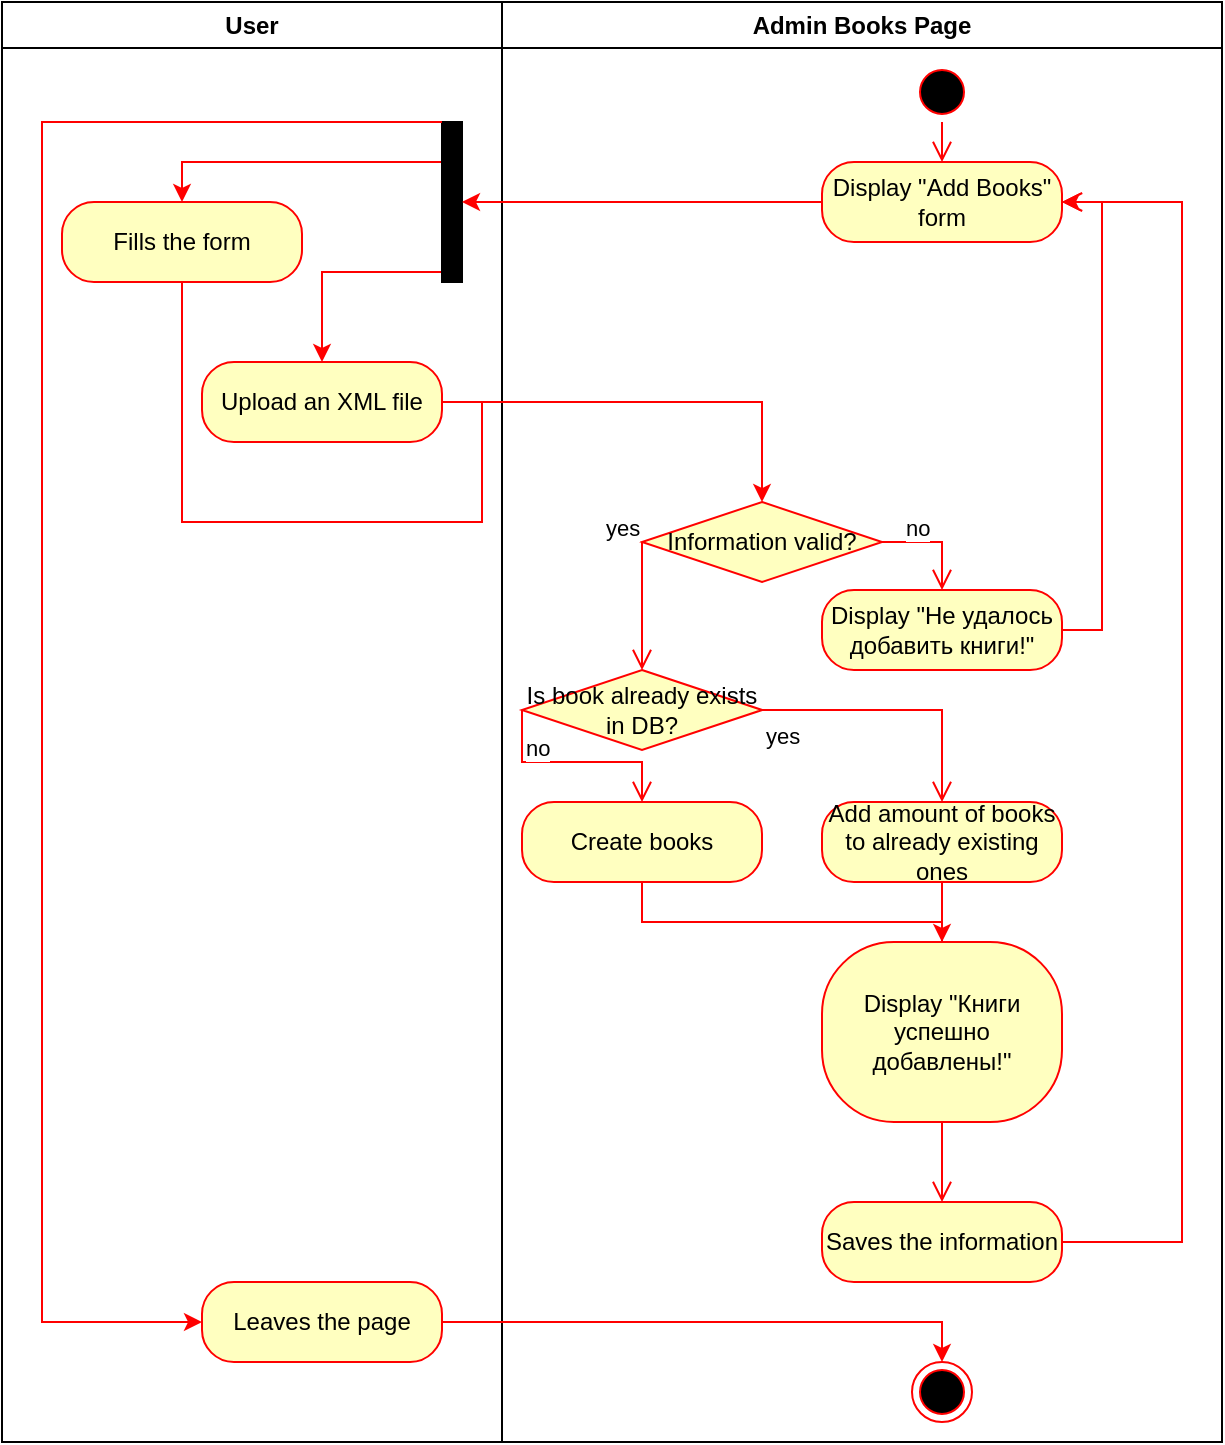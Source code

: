 <mxfile version="23.1.1" type="device">
  <diagram name="Страница — 1" id="CuNzeYtsO5LG5YSS1-Ol">
    <mxGraphModel dx="1532" dy="872" grid="1" gridSize="10" guides="1" tooltips="1" connect="1" arrows="1" fold="1" page="1" pageScale="1" pageWidth="1169" pageHeight="827" math="0" shadow="0">
      <root>
        <mxCell id="0" />
        <mxCell id="1" parent="0" />
        <mxCell id="p64gzMTPwt9XWlwHVPlz-1" value="User" style="swimlane;whiteSpace=wrap;html=1;" parent="1" vertex="1">
          <mxGeometry x="70" y="40" width="250" height="720" as="geometry" />
        </mxCell>
        <mxCell id="p64gzMTPwt9XWlwHVPlz-3" value="Fills the form" style="rounded=1;whiteSpace=wrap;html=1;arcSize=40;fontColor=#000000;fillColor=#ffffc0;strokeColor=#ff0000;" parent="p64gzMTPwt9XWlwHVPlz-1" vertex="1">
          <mxGeometry x="30" y="100" width="120" height="40" as="geometry" />
        </mxCell>
        <mxCell id="p64gzMTPwt9XWlwHVPlz-29" value="Upload an XML file" style="rounded=1;whiteSpace=wrap;html=1;arcSize=40;fontColor=#000000;fillColor=#ffffc0;strokeColor=#ff0000;" parent="p64gzMTPwt9XWlwHVPlz-1" vertex="1">
          <mxGeometry x="100" y="180" width="120" height="40" as="geometry" />
        </mxCell>
        <mxCell id="DOqggEpfExDYHU-E0ke2-13" style="edgeStyle=orthogonalEdgeStyle;rounded=0;orthogonalLoop=1;jettySize=auto;html=1;curved=0;entryX=0.5;entryY=0;entryDx=0;entryDy=0;strokeColor=#FF0000;" edge="1" parent="p64gzMTPwt9XWlwHVPlz-1" source="DOqggEpfExDYHU-E0ke2-12" target="p64gzMTPwt9XWlwHVPlz-3">
          <mxGeometry relative="1" as="geometry">
            <mxPoint x="210" y="100" as="sourcePoint" />
            <Array as="points">
              <mxPoint x="90" y="80" />
            </Array>
          </mxGeometry>
        </mxCell>
        <mxCell id="DOqggEpfExDYHU-E0ke2-14" style="edgeStyle=orthogonalEdgeStyle;rounded=0;orthogonalLoop=1;jettySize=auto;html=1;curved=0;exitX=0;exitY=1;exitDx=0;exitDy=-5;exitPerimeter=0;entryX=0.5;entryY=0;entryDx=0;entryDy=0;strokeColor=#FF0000;" edge="1" parent="p64gzMTPwt9XWlwHVPlz-1" source="DOqggEpfExDYHU-E0ke2-12" target="p64gzMTPwt9XWlwHVPlz-29">
          <mxGeometry relative="1" as="geometry" />
        </mxCell>
        <mxCell id="DOqggEpfExDYHU-E0ke2-12" value="" style="html=1;points=[[0,0,0,0,5],[0,1,0,0,-5],[1,0,0,0,5],[1,1,0,0,-5]];perimeter=orthogonalPerimeter;outlineConnect=0;targetShapes=umlLifeline;portConstraint=eastwest;newEdgeStyle={&quot;curved&quot;:0,&quot;rounded&quot;:0};fillColor=#000000;" vertex="1" parent="p64gzMTPwt9XWlwHVPlz-1">
          <mxGeometry x="220" y="60" width="10" height="80" as="geometry" />
        </mxCell>
        <mxCell id="DOqggEpfExDYHU-E0ke2-31" style="edgeStyle=orthogonalEdgeStyle;rounded=0;orthogonalLoop=1;jettySize=auto;html=1;curved=0;exitX=0.5;exitY=1;exitDx=0;exitDy=0;strokeColor=#FF0000;endArrow=none;endFill=0;" edge="1" parent="p64gzMTPwt9XWlwHVPlz-1" source="p64gzMTPwt9XWlwHVPlz-3">
          <mxGeometry relative="1" as="geometry">
            <mxPoint x="115" y="170" as="sourcePoint" />
            <mxPoint x="240" y="200" as="targetPoint" />
            <Array as="points">
              <mxPoint x="90" y="260" />
              <mxPoint x="240" y="260" />
            </Array>
          </mxGeometry>
        </mxCell>
        <mxCell id="DOqggEpfExDYHU-E0ke2-32" style="edgeStyle=orthogonalEdgeStyle;rounded=0;orthogonalLoop=1;jettySize=auto;html=1;curved=0;strokeColor=#FF0000;entryX=0;entryY=0.5;entryDx=0;entryDy=0;" edge="1" parent="p64gzMTPwt9XWlwHVPlz-1" target="DOqggEpfExDYHU-E0ke2-33">
          <mxGeometry relative="1" as="geometry">
            <mxPoint x="220" y="60" as="sourcePoint" />
            <mxPoint x="100" y="672.0" as="targetPoint" />
            <Array as="points">
              <mxPoint x="20" y="60" />
              <mxPoint x="20" y="660" />
            </Array>
          </mxGeometry>
        </mxCell>
        <mxCell id="DOqggEpfExDYHU-E0ke2-33" value="Leaves the page" style="rounded=1;whiteSpace=wrap;html=1;arcSize=40;fontColor=#000000;fillColor=#ffffc0;strokeColor=#ff0000;" vertex="1" parent="p64gzMTPwt9XWlwHVPlz-1">
          <mxGeometry x="100" y="640" width="120" height="40" as="geometry" />
        </mxCell>
        <mxCell id="p64gzMTPwt9XWlwHVPlz-2" value="Admin Books Page" style="swimlane;whiteSpace=wrap;html=1;" parent="1" vertex="1">
          <mxGeometry x="320" y="40" width="360" height="720" as="geometry" />
        </mxCell>
        <mxCell id="p64gzMTPwt9XWlwHVPlz-6" value="Display &quot;Add Books&quot;&lt;br&gt;form" style="rounded=1;whiteSpace=wrap;html=1;arcSize=40;fontColor=#000000;fillColor=#ffffc0;strokeColor=#ff0000;" parent="p64gzMTPwt9XWlwHVPlz-2" vertex="1">
          <mxGeometry x="160" y="80" width="120" height="40" as="geometry" />
        </mxCell>
        <mxCell id="p64gzMTPwt9XWlwHVPlz-14" value="Information valid?" style="rhombus;whiteSpace=wrap;html=1;fontColor=#000000;fillColor=#ffffc0;strokeColor=#ff0000;" parent="p64gzMTPwt9XWlwHVPlz-2" vertex="1">
          <mxGeometry x="70" y="250" width="120" height="40" as="geometry" />
        </mxCell>
        <mxCell id="DOqggEpfExDYHU-E0ke2-19" style="edgeStyle=orthogonalEdgeStyle;rounded=0;orthogonalLoop=1;jettySize=auto;html=1;entryX=1;entryY=0.5;entryDx=0;entryDy=0;strokeColor=#FF0000;" edge="1" parent="p64gzMTPwt9XWlwHVPlz-2" source="p64gzMTPwt9XWlwHVPlz-19" target="p64gzMTPwt9XWlwHVPlz-6">
          <mxGeometry relative="1" as="geometry">
            <Array as="points">
              <mxPoint x="300" y="314" />
              <mxPoint x="300" y="100" />
            </Array>
          </mxGeometry>
        </mxCell>
        <mxCell id="p64gzMTPwt9XWlwHVPlz-19" value="Display &quot;Не удалось добавить книги!&quot;" style="rounded=1;whiteSpace=wrap;html=1;arcSize=40;fontColor=#000000;fillColor=#ffffc0;strokeColor=#ff0000;" parent="p64gzMTPwt9XWlwHVPlz-2" vertex="1">
          <mxGeometry x="160" y="294" width="120" height="40" as="geometry" />
        </mxCell>
        <mxCell id="DOqggEpfExDYHU-E0ke2-6" style="edgeStyle=orthogonalEdgeStyle;rounded=0;orthogonalLoop=1;jettySize=auto;html=1;entryX=0.5;entryY=0;entryDx=0;entryDy=0;strokeColor=#FF0000;" edge="1" parent="p64gzMTPwt9XWlwHVPlz-2" source="p64gzMTPwt9XWlwHVPlz-24" target="p64gzMTPwt9XWlwHVPlz-37">
          <mxGeometry relative="1" as="geometry" />
        </mxCell>
        <mxCell id="p64gzMTPwt9XWlwHVPlz-24" value="Add amount of books to already existing ones" style="rounded=1;whiteSpace=wrap;html=1;arcSize=40;fontColor=#000000;fillColor=#ffffc0;strokeColor=#ff0000;" parent="p64gzMTPwt9XWlwHVPlz-2" vertex="1">
          <mxGeometry x="160" y="400" width="120" height="40" as="geometry" />
        </mxCell>
        <mxCell id="p64gzMTPwt9XWlwHVPlz-26" value="" style="ellipse;html=1;shape=startState;fillColor=#000000;strokeColor=#ff0000;" parent="p64gzMTPwt9XWlwHVPlz-2" vertex="1">
          <mxGeometry x="205" y="30" width="30" height="30" as="geometry" />
        </mxCell>
        <mxCell id="p64gzMTPwt9XWlwHVPlz-27" value="" style="edgeStyle=orthogonalEdgeStyle;html=1;verticalAlign=bottom;endArrow=open;endSize=8;strokeColor=#ff0000;rounded=0;" parent="p64gzMTPwt9XWlwHVPlz-2" source="p64gzMTPwt9XWlwHVPlz-26" target="p64gzMTPwt9XWlwHVPlz-6" edge="1">
          <mxGeometry relative="1" as="geometry">
            <mxPoint x="215" y="90" as="targetPoint" />
          </mxGeometry>
        </mxCell>
        <mxCell id="p64gzMTPwt9XWlwHVPlz-28" value="" style="ellipse;html=1;shape=endState;fillColor=#000000;strokeColor=#ff0000;" parent="p64gzMTPwt9XWlwHVPlz-2" vertex="1">
          <mxGeometry x="205" y="680" width="30" height="30" as="geometry" />
        </mxCell>
        <mxCell id="p64gzMTPwt9XWlwHVPlz-34" value="" style="edgeStyle=orthogonalEdgeStyle;html=1;align=left;verticalAlign=top;endArrow=open;endSize=8;strokeColor=#ff0000;rounded=0;exitX=0.5;exitY=1;exitDx=0;exitDy=0;" parent="p64gzMTPwt9XWlwHVPlz-2" source="DOqggEpfExDYHU-E0ke2-24" target="p64gzMTPwt9XWlwHVPlz-35" edge="1">
          <mxGeometry x="-0.091" y="20" relative="1" as="geometry">
            <mxPoint x="80" y="500" as="targetPoint" />
            <mxPoint x="70" y="535.0" as="sourcePoint" />
            <Array as="points">
              <mxPoint x="70" y="460" />
              <mxPoint x="220" y="460" />
            </Array>
            <mxPoint as="offset" />
          </mxGeometry>
        </mxCell>
        <mxCell id="p64gzMTPwt9XWlwHVPlz-35" value="Saves the information" style="rounded=1;whiteSpace=wrap;html=1;arcSize=40;fontColor=#000000;fillColor=#ffffc0;strokeColor=#ff0000;" parent="p64gzMTPwt9XWlwHVPlz-2" vertex="1">
          <mxGeometry x="160" y="600" width="120" height="40" as="geometry" />
        </mxCell>
        <mxCell id="p64gzMTPwt9XWlwHVPlz-36" value="" style="edgeStyle=orthogonalEdgeStyle;html=1;verticalAlign=bottom;endArrow=open;endSize=8;strokeColor=#ff0000;rounded=0;" parent="p64gzMTPwt9XWlwHVPlz-2" source="p64gzMTPwt9XWlwHVPlz-35" target="p64gzMTPwt9XWlwHVPlz-6" edge="1">
          <mxGeometry relative="1" as="geometry">
            <mxPoint x="220" y="540" as="targetPoint" />
            <Array as="points">
              <mxPoint x="340" y="620" />
              <mxPoint x="340" y="100" />
            </Array>
          </mxGeometry>
        </mxCell>
        <mxCell id="p64gzMTPwt9XWlwHVPlz-37" value="Display &quot;Книги успешно добавлены!&quot;" style="rounded=1;whiteSpace=wrap;html=1;arcSize=40;fontColor=#000000;fillColor=#ffffc0;strokeColor=#ff0000;" parent="p64gzMTPwt9XWlwHVPlz-2" vertex="1">
          <mxGeometry x="160" y="470" width="120" height="90" as="geometry" />
        </mxCell>
        <mxCell id="p64gzMTPwt9XWlwHVPlz-16" value="yes" style="edgeStyle=orthogonalEdgeStyle;html=1;align=left;verticalAlign=top;endArrow=open;endSize=8;strokeColor=#ff0000;rounded=0;entryX=0.5;entryY=0;entryDx=0;entryDy=0;" parent="p64gzMTPwt9XWlwHVPlz-2" source="p64gzMTPwt9XWlwHVPlz-14" target="DOqggEpfExDYHU-E0ke2-2" edge="1">
          <mxGeometry x="-1" y="-28" relative="1" as="geometry">
            <mxPoint x="120" y="320" as="targetPoint" />
            <mxPoint x="39.5" y="180" as="sourcePoint" />
            <Array as="points">
              <mxPoint x="80" y="270" />
              <mxPoint x="80" y="270" />
            </Array>
            <mxPoint x="8" y="-20" as="offset" />
          </mxGeometry>
        </mxCell>
        <mxCell id="DOqggEpfExDYHU-E0ke2-2" value="Is book already exists in DB?" style="rhombus;whiteSpace=wrap;html=1;fontColor=#000000;fillColor=#ffffc0;strokeColor=#ff0000;" vertex="1" parent="p64gzMTPwt9XWlwHVPlz-2">
          <mxGeometry x="10" y="334" width="120" height="40" as="geometry" />
        </mxCell>
        <mxCell id="DOqggEpfExDYHU-E0ke2-21" value="no" style="edgeStyle=orthogonalEdgeStyle;html=1;align=left;verticalAlign=top;endArrow=open;endSize=8;strokeColor=#ff0000;rounded=0;entryX=0.5;entryY=0;entryDx=0;entryDy=0;exitX=1;exitY=0.5;exitDx=0;exitDy=0;" edge="1" parent="p64gzMTPwt9XWlwHVPlz-2" source="p64gzMTPwt9XWlwHVPlz-14" target="p64gzMTPwt9XWlwHVPlz-19">
          <mxGeometry x="-0.63" y="20" relative="1" as="geometry">
            <mxPoint x="225" y="274" as="targetPoint" />
            <mxPoint x="225" y="210" as="sourcePoint" />
            <Array as="points">
              <mxPoint x="220" y="270" />
            </Array>
            <mxPoint as="offset" />
          </mxGeometry>
        </mxCell>
        <mxCell id="DOqggEpfExDYHU-E0ke2-22" value="yes" style="edgeStyle=orthogonalEdgeStyle;html=1;align=left;verticalAlign=top;endArrow=open;endSize=8;strokeColor=#ff0000;rounded=0;entryX=0.5;entryY=0;entryDx=0;entryDy=0;exitX=1;exitY=0.5;exitDx=0;exitDy=0;" edge="1" parent="p64gzMTPwt9XWlwHVPlz-2" source="DOqggEpfExDYHU-E0ke2-2" target="p64gzMTPwt9XWlwHVPlz-24">
          <mxGeometry x="-1" relative="1" as="geometry">
            <mxPoint x="80" y="344" as="targetPoint" />
            <mxPoint x="80" y="280" as="sourcePoint" />
            <Array as="points">
              <mxPoint x="220" y="354" />
            </Array>
            <mxPoint as="offset" />
          </mxGeometry>
        </mxCell>
        <mxCell id="DOqggEpfExDYHU-E0ke2-24" value="Create books" style="rounded=1;whiteSpace=wrap;html=1;arcSize=40;fontColor=#000000;fillColor=#ffffc0;strokeColor=#ff0000;" vertex="1" parent="p64gzMTPwt9XWlwHVPlz-2">
          <mxGeometry x="10" y="400" width="120" height="40" as="geometry" />
        </mxCell>
        <mxCell id="DOqggEpfExDYHU-E0ke2-26" value="no" style="edgeStyle=orthogonalEdgeStyle;html=1;align=left;verticalAlign=top;endArrow=open;endSize=8;strokeColor=#ff0000;rounded=0;entryX=0.5;entryY=0;entryDx=0;entryDy=0;exitX=0;exitY=0.5;exitDx=0;exitDy=0;" edge="1" parent="p64gzMTPwt9XWlwHVPlz-2" source="DOqggEpfExDYHU-E0ke2-2" target="DOqggEpfExDYHU-E0ke2-24">
          <mxGeometry x="-0.887" relative="1" as="geometry">
            <mxPoint x="-20" y="406" as="targetPoint" />
            <mxPoint x="-20" y="342" as="sourcePoint" />
            <Array as="points">
              <mxPoint x="10" y="380" />
              <mxPoint x="70" y="380" />
            </Array>
            <mxPoint as="offset" />
          </mxGeometry>
        </mxCell>
        <mxCell id="DOqggEpfExDYHU-E0ke2-10" value="" style="edgeStyle=orthogonalEdgeStyle;rounded=0;orthogonalLoop=1;jettySize=auto;html=1;strokeColor=#FF0000;" edge="1" parent="1" source="p64gzMTPwt9XWlwHVPlz-6">
          <mxGeometry relative="1" as="geometry">
            <mxPoint x="480" y="140" as="sourcePoint" />
            <mxPoint x="300" y="140" as="targetPoint" />
          </mxGeometry>
        </mxCell>
        <mxCell id="DOqggEpfExDYHU-E0ke2-15" style="edgeStyle=orthogonalEdgeStyle;rounded=0;orthogonalLoop=1;jettySize=auto;html=1;entryX=0.5;entryY=0;entryDx=0;entryDy=0;strokeColor=#FF0000;" edge="1" parent="1" source="p64gzMTPwt9XWlwHVPlz-29" target="p64gzMTPwt9XWlwHVPlz-14">
          <mxGeometry relative="1" as="geometry">
            <mxPoint x="245" y="350" as="targetPoint" />
          </mxGeometry>
        </mxCell>
        <mxCell id="DOqggEpfExDYHU-E0ke2-34" style="edgeStyle=orthogonalEdgeStyle;rounded=0;orthogonalLoop=1;jettySize=auto;html=1;entryX=0.5;entryY=0;entryDx=0;entryDy=0;strokeColor=#FF0000;" edge="1" parent="1" source="DOqggEpfExDYHU-E0ke2-33" target="p64gzMTPwt9XWlwHVPlz-28">
          <mxGeometry relative="1" as="geometry" />
        </mxCell>
      </root>
    </mxGraphModel>
  </diagram>
</mxfile>
